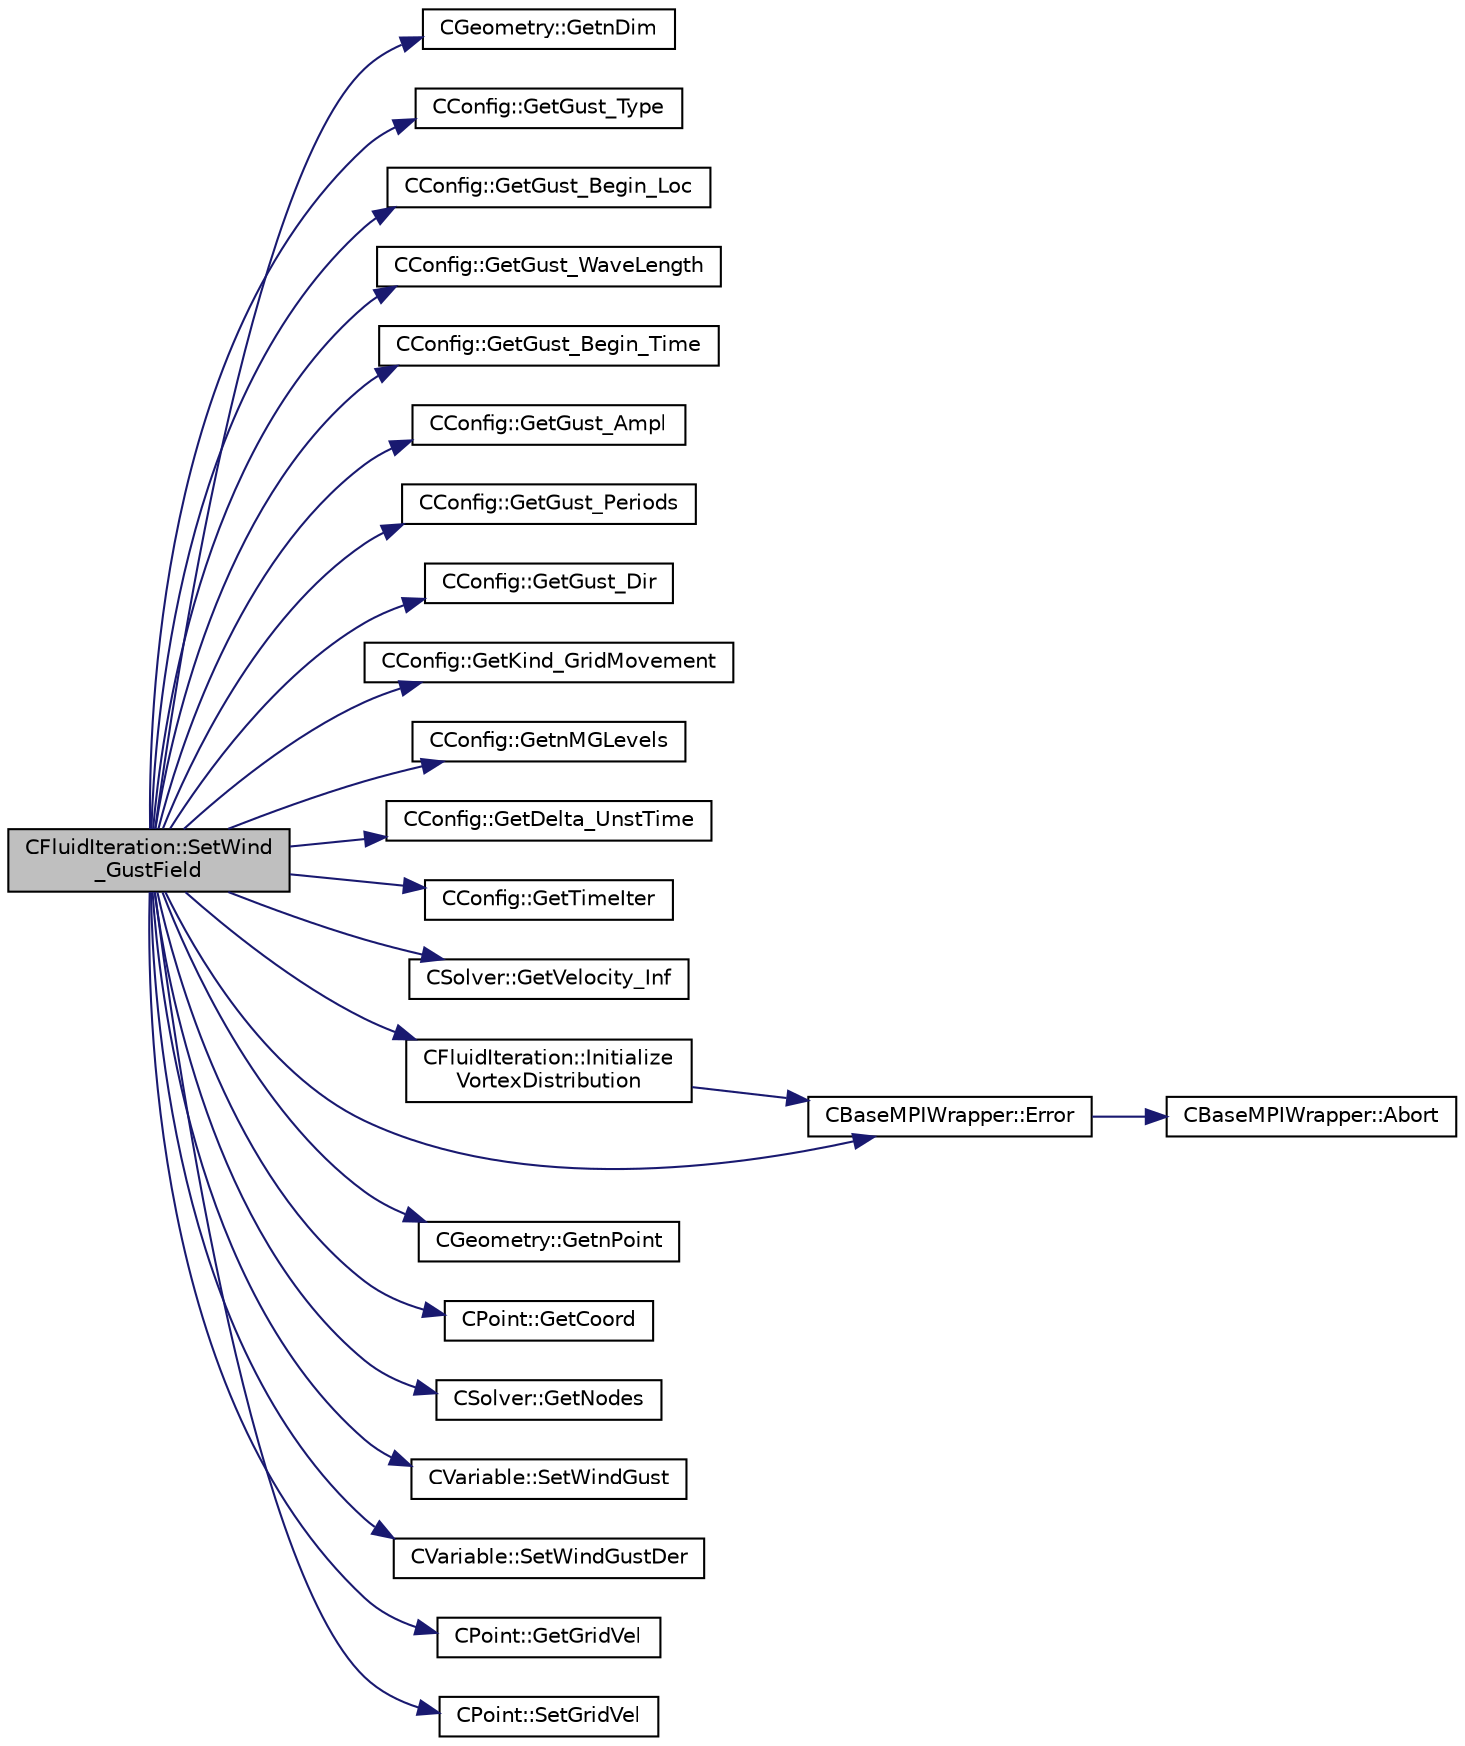 digraph "CFluidIteration::SetWind_GustField"
{
  edge [fontname="Helvetica",fontsize="10",labelfontname="Helvetica",labelfontsize="10"];
  node [fontname="Helvetica",fontsize="10",shape=record];
  rankdir="LR";
  Node451 [label="CFluidIteration::SetWind\l_GustField",height=0.2,width=0.4,color="black", fillcolor="grey75", style="filled", fontcolor="black"];
  Node451 -> Node452 [color="midnightblue",fontsize="10",style="solid",fontname="Helvetica"];
  Node452 [label="CGeometry::GetnDim",height=0.2,width=0.4,color="black", fillcolor="white", style="filled",URL="$class_c_geometry.html#a2af01006c0c4f74ba089582f1a3587fe",tooltip="Get number of coordinates. "];
  Node451 -> Node453 [color="midnightblue",fontsize="10",style="solid",fontname="Helvetica"];
  Node453 [label="CConfig::GetGust_Type",height=0.2,width=0.4,color="black", fillcolor="white", style="filled",URL="$class_c_config.html#a3ff23d4b5d25b0f266913c446774c69b",tooltip="Get the type of gust to simulate. "];
  Node451 -> Node454 [color="midnightblue",fontsize="10",style="solid",fontname="Helvetica"];
  Node454 [label="CConfig::GetGust_Begin_Loc",height=0.2,width=0.4,color="black", fillcolor="white", style="filled",URL="$class_c_config.html#a04f96ff15a216e7c10acdb3489854871",tooltip="Value of the location ath which the gust begins. "];
  Node451 -> Node455 [color="midnightblue",fontsize="10",style="solid",fontname="Helvetica"];
  Node455 [label="CConfig::GetGust_WaveLength",height=0.2,width=0.4,color="black", fillcolor="white", style="filled",URL="$class_c_config.html#ae82381f9882789b1b653e618d4e345b5",tooltip="Value of the gust wavelength. "];
  Node451 -> Node456 [color="midnightblue",fontsize="10",style="solid",fontname="Helvetica"];
  Node456 [label="CConfig::GetGust_Begin_Time",height=0.2,width=0.4,color="black", fillcolor="white", style="filled",URL="$class_c_config.html#a6c12e88a0bf59667ee0927ae2212715a",tooltip="Value of the time at which to begin the gust. "];
  Node451 -> Node457 [color="midnightblue",fontsize="10",style="solid",fontname="Helvetica"];
  Node457 [label="CConfig::GetGust_Ampl",height=0.2,width=0.4,color="black", fillcolor="white", style="filled",URL="$class_c_config.html#a3d026e8ee69591368d8ee88b0d7375a6",tooltip="Value of the gust amplitude. "];
  Node451 -> Node458 [color="midnightblue",fontsize="10",style="solid",fontname="Helvetica"];
  Node458 [label="CConfig::GetGust_Periods",height=0.2,width=0.4,color="black", fillcolor="white", style="filled",URL="$class_c_config.html#a26abb56136da1924c49915f7d5bc32ba",tooltip="Value of the number of gust periods. "];
  Node451 -> Node459 [color="midnightblue",fontsize="10",style="solid",fontname="Helvetica"];
  Node459 [label="CConfig::GetGust_Dir",height=0.2,width=0.4,color="black", fillcolor="white", style="filled",URL="$class_c_config.html#ad0739035a91fbc2836b6d51967f9f5af",tooltip="Get the gust direction. "];
  Node451 -> Node460 [color="midnightblue",fontsize="10",style="solid",fontname="Helvetica"];
  Node460 [label="CConfig::GetKind_GridMovement",height=0.2,width=0.4,color="black", fillcolor="white", style="filled",URL="$class_c_config.html#ab598508566cb08cb9929934d433ce400",tooltip="Get the type of dynamic mesh motion. Each zone gets a config file. "];
  Node451 -> Node461 [color="midnightblue",fontsize="10",style="solid",fontname="Helvetica"];
  Node461 [label="CConfig::GetnMGLevels",height=0.2,width=0.4,color="black", fillcolor="white", style="filled",URL="$class_c_config.html#aea7f78497a5cd863bd065391232329fd",tooltip="Get the number of multigrid levels. "];
  Node451 -> Node462 [color="midnightblue",fontsize="10",style="solid",fontname="Helvetica"];
  Node462 [label="CConfig::GetDelta_UnstTime",height=0.2,width=0.4,color="black", fillcolor="white", style="filled",URL="$class_c_config.html#aa9a5ddd6d3f6f56bc21f8a2ec3e7d220",tooltip="If we are prforming an unsteady simulation, there is only one value of the time step for the complete..."];
  Node451 -> Node463 [color="midnightblue",fontsize="10",style="solid",fontname="Helvetica"];
  Node463 [label="CConfig::GetTimeIter",height=0.2,width=0.4,color="black", fillcolor="white", style="filled",URL="$class_c_config.html#aa659f28a1d71b0924944a9fb248e3d6e",tooltip="Get the current time iteration number. "];
  Node451 -> Node464 [color="midnightblue",fontsize="10",style="solid",fontname="Helvetica"];
  Node464 [label="CSolver::GetVelocity_Inf",height=0.2,width=0.4,color="black", fillcolor="white", style="filled",URL="$class_c_solver.html#a0285d219c0390bb90029527bb2e0d908",tooltip="A virtual member. "];
  Node451 -> Node465 [color="midnightblue",fontsize="10",style="solid",fontname="Helvetica"];
  Node465 [label="CFluidIteration::Initialize\lVortexDistribution",height=0.2,width=0.4,color="black", fillcolor="white", style="filled",URL="$class_c_fluid_iteration.html#a8bd39263487ca8dde26020df4486a188",tooltip="Reads and initializes the vortex positions, strengths and gradient. "];
  Node465 -> Node466 [color="midnightblue",fontsize="10",style="solid",fontname="Helvetica"];
  Node466 [label="CBaseMPIWrapper::Error",height=0.2,width=0.4,color="black", fillcolor="white", style="filled",URL="$class_c_base_m_p_i_wrapper.html#a04457c47629bda56704e6a8804833eeb"];
  Node466 -> Node467 [color="midnightblue",fontsize="10",style="solid",fontname="Helvetica"];
  Node467 [label="CBaseMPIWrapper::Abort",height=0.2,width=0.4,color="black", fillcolor="white", style="filled",URL="$class_c_base_m_p_i_wrapper.html#a21ef5681e2acb532d345e9bab173ef07"];
  Node451 -> Node466 [color="midnightblue",fontsize="10",style="solid",fontname="Helvetica"];
  Node451 -> Node468 [color="midnightblue",fontsize="10",style="solid",fontname="Helvetica"];
  Node468 [label="CGeometry::GetnPoint",height=0.2,width=0.4,color="black", fillcolor="white", style="filled",URL="$class_c_geometry.html#aa68b666b38f4d2c7021736ae86940f44",tooltip="Get number of points. "];
  Node451 -> Node469 [color="midnightblue",fontsize="10",style="solid",fontname="Helvetica"];
  Node469 [label="CPoint::GetCoord",height=0.2,width=0.4,color="black", fillcolor="white", style="filled",URL="$class_c_point.html#a95fe081d22e96e190cb3edcbf0d6525f",tooltip="Get the coordinates dor the control volume. "];
  Node451 -> Node470 [color="midnightblue",fontsize="10",style="solid",fontname="Helvetica"];
  Node470 [label="CSolver::GetNodes",height=0.2,width=0.4,color="black", fillcolor="white", style="filled",URL="$class_c_solver.html#af3198e52a2ea377bb765647b5e697197",tooltip="Allow outside access to the nodes of the solver, containing conservatives, primitives, etc. "];
  Node451 -> Node471 [color="midnightblue",fontsize="10",style="solid",fontname="Helvetica"];
  Node471 [label="CVariable::SetWindGust",height=0.2,width=0.4,color="black", fillcolor="white", style="filled",URL="$class_c_variable.html#ab7a8cd94c50d9ce4f1e3568940998f24",tooltip="Set the value of the wind gust. "];
  Node451 -> Node472 [color="midnightblue",fontsize="10",style="solid",fontname="Helvetica"];
  Node472 [label="CVariable::SetWindGustDer",height=0.2,width=0.4,color="black", fillcolor="white", style="filled",URL="$class_c_variable.html#ae15969f50723674b5798665cefe6e4e8",tooltip="Set the value of the derivatives of the wind gust. "];
  Node451 -> Node473 [color="midnightblue",fontsize="10",style="solid",fontname="Helvetica"];
  Node473 [label="CPoint::GetGridVel",height=0.2,width=0.4,color="black", fillcolor="white", style="filled",URL="$class_c_point.html#a62ec636f4a05ac578b582a053e8553f9",tooltip="Get the value of the grid velocity at the point. "];
  Node451 -> Node474 [color="midnightblue",fontsize="10",style="solid",fontname="Helvetica"];
  Node474 [label="CPoint::SetGridVel",height=0.2,width=0.4,color="black", fillcolor="white", style="filled",URL="$class_c_point.html#a01131de373dba211a7093ecc44238e1e",tooltip="Set the value of the grid velocity at the point. "];
}
